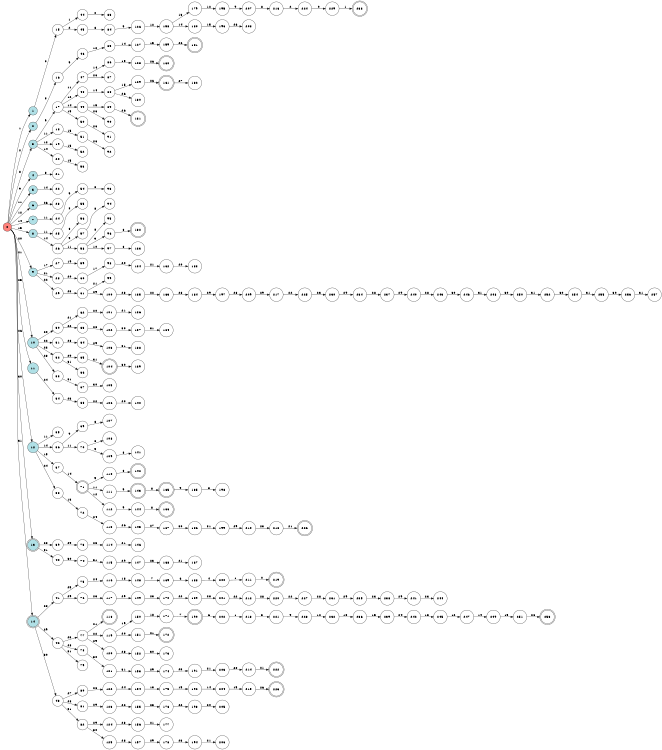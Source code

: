 digraph APTA {
__start0 [label="" shape="none"];

rankdir=LR;
size="8,5";

s0 [style="filled", color="black", fillcolor="#ff817b" shape="circle", label="0"];
s1 [style="filled", color="black", fillcolor="powderblue" shape="circle", label="1"];
s2 [style="filled", color="black", fillcolor="powderblue" shape="circle", label="2"];
s3 [style="filled", color="black", fillcolor="powderblue" shape="circle", label="3"];
s4 [style="filled", color="black", fillcolor="powderblue" shape="circle", label="4"];
s5 [style="filled", color="black", fillcolor="powderblue" shape="circle", label="5"];
s6 [style="filled", color="black", fillcolor="powderblue" shape="circle", label="6"];
s7 [style="filled", color="black", fillcolor="powderblue" shape="circle", label="7"];
s8 [style="filled", color="black", fillcolor="powderblue" shape="circle", label="8"];
s9 [style="filled", color="black", fillcolor="powderblue" shape="circle", label="9"];
s10 [style="filled", color="black", fillcolor="powderblue" shape="circle", label="10"];
s11 [style="filled", color="black", fillcolor="powderblue" shape="circle", label="11"];
s12 [style="filled", color="black", fillcolor="powderblue" shape="circle", label="12"];
s13 [style="rounded,filled", color="black", fillcolor="powderblue" shape="doublecircle", label="13"];
s14 [style="rounded,filled", color="black", fillcolor="powderblue" shape="doublecircle", label="14"];
s15 [style="filled", color="black", fillcolor="white" shape="circle", label="15"];
s16 [style="filled", color="black", fillcolor="white" shape="circle", label="16"];
s17 [style="filled", color="black", fillcolor="white" shape="circle", label="17"];
s18 [style="filled", color="black", fillcolor="white" shape="circle", label="18"];
s19 [style="filled", color="black", fillcolor="white" shape="circle", label="19"];
s20 [style="filled", color="black", fillcolor="white" shape="circle", label="20"];
s21 [style="filled", color="black", fillcolor="white" shape="circle", label="21"];
s22 [style="filled", color="black", fillcolor="white" shape="circle", label="22"];
s23 [style="filled", color="black", fillcolor="white" shape="circle", label="23"];
s24 [style="filled", color="black", fillcolor="white" shape="circle", label="24"];
s25 [style="filled", color="black", fillcolor="white" shape="circle", label="25"];
s26 [style="filled", color="black", fillcolor="white" shape="circle", label="26"];
s27 [style="filled", color="black", fillcolor="white" shape="circle", label="27"];
s28 [style="filled", color="black", fillcolor="white" shape="circle", label="28"];
s29 [style="filled", color="black", fillcolor="white" shape="circle", label="29"];
s30 [style="filled", color="black", fillcolor="white" shape="circle", label="30"];
s31 [style="filled", color="black", fillcolor="white" shape="circle", label="31"];
s32 [style="filled", color="black", fillcolor="white" shape="circle", label="32"];
s33 [style="filled", color="black", fillcolor="white" shape="circle", label="33"];
s34 [style="filled", color="black", fillcolor="white" shape="circle", label="34"];
s35 [style="filled", color="black", fillcolor="white" shape="circle", label="35"];
s36 [style="filled", color="black", fillcolor="white" shape="circle", label="36"];
s37 [style="filled", color="black", fillcolor="white" shape="circle", label="37"];
s38 [style="filled", color="black", fillcolor="white" shape="circle", label="38"];
s39 [style="filled", color="black", fillcolor="white" shape="circle", label="39"];
s40 [style="filled", color="black", fillcolor="white" shape="circle", label="40"];
s41 [style="filled", color="black", fillcolor="white" shape="circle", label="41"];
s42 [style="filled", color="black", fillcolor="white" shape="circle", label="42"];
s43 [style="filled", color="black", fillcolor="white" shape="circle", label="43"];
s44 [style="filled", color="black", fillcolor="white" shape="circle", label="44"];
s45 [style="filled", color="black", fillcolor="white" shape="circle", label="45"];
s46 [style="filled", color="black", fillcolor="white" shape="circle", label="46"];
s47 [style="filled", color="black", fillcolor="white" shape="circle", label="47"];
s48 [style="filled", color="black", fillcolor="white" shape="circle", label="48"];
s49 [style="filled", color="black", fillcolor="white" shape="circle", label="49"];
s50 [style="filled", color="black", fillcolor="white" shape="circle", label="50"];
s51 [style="filled", color="black", fillcolor="white" shape="circle", label="51"];
s52 [style="filled", color="black", fillcolor="white" shape="circle", label="52"];
s53 [style="filled", color="black", fillcolor="white" shape="circle", label="53"];
s54 [style="filled", color="black", fillcolor="white" shape="circle", label="54"];
s55 [style="filled", color="black", fillcolor="white" shape="circle", label="55"];
s56 [style="filled", color="black", fillcolor="white" shape="circle", label="56"];
s57 [style="filled", color="black", fillcolor="white" shape="circle", label="57"];
s58 [style="filled", color="black", fillcolor="white" shape="circle", label="58"];
s59 [style="filled", color="black", fillcolor="white" shape="circle", label="59"];
s60 [style="filled", color="black", fillcolor="white" shape="circle", label="60"];
s61 [style="filled", color="black", fillcolor="white" shape="circle", label="61"];
s62 [style="filled", color="black", fillcolor="white" shape="circle", label="62"];
s63 [style="filled", color="black", fillcolor="white" shape="circle", label="63"];
s64 [style="filled", color="black", fillcolor="white" shape="circle", label="64"];
s65 [style="filled", color="black", fillcolor="white" shape="circle", label="65"];
s66 [style="filled", color="black", fillcolor="white" shape="circle", label="66"];
s67 [style="filled", color="black", fillcolor="white" shape="circle", label="67"];
s68 [style="filled", color="black", fillcolor="white" shape="circle", label="68"];
s69 [style="filled", color="black", fillcolor="white" shape="circle", label="69"];
s70 [style="filled", color="black", fillcolor="white" shape="circle", label="70"];
s71 [style="rounded,filled", color="black", fillcolor="white" shape="doublecircle", label="71"];
s72 [style="filled", color="black", fillcolor="white" shape="circle", label="72"];
s73 [style="filled", color="black", fillcolor="white" shape="circle", label="73"];
s74 [style="filled", color="black", fillcolor="white" shape="circle", label="74"];
s75 [style="filled", color="black", fillcolor="white" shape="circle", label="75"];
s76 [style="filled", color="black", fillcolor="white" shape="circle", label="76"];
s77 [style="filled", color="black", fillcolor="white" shape="circle", label="77"];
s78 [style="filled", color="black", fillcolor="white" shape="circle", label="78"];
s79 [style="filled", color="black", fillcolor="white" shape="circle", label="79"];
s80 [style="filled", color="black", fillcolor="white" shape="circle", label="80"];
s81 [style="filled", color="black", fillcolor="white" shape="circle", label="81"];
s82 [style="filled", color="black", fillcolor="white" shape="circle", label="82"];
s83 [style="filled", color="black", fillcolor="white" shape="circle", label="83"];
s84 [style="filled", color="black", fillcolor="white" shape="circle", label="84"];
s85 [style="filled", color="black", fillcolor="white" shape="circle", label="85"];
s86 [style="filled", color="black", fillcolor="white" shape="circle", label="86"];
s87 [style="filled", color="black", fillcolor="white" shape="circle", label="87"];
s88 [style="filled", color="black", fillcolor="white" shape="circle", label="88"];
s89 [style="filled", color="black", fillcolor="white" shape="circle", label="89"];
s90 [style="filled", color="black", fillcolor="white" shape="circle", label="90"];
s91 [style="filled", color="black", fillcolor="white" shape="circle", label="91"];
s92 [style="filled", color="black", fillcolor="white" shape="circle", label="92"];
s93 [style="filled", color="black", fillcolor="white" shape="circle", label="93"];
s94 [style="filled", color="black", fillcolor="white" shape="circle", label="94"];
s95 [style="filled", color="black", fillcolor="white" shape="circle", label="95"];
s96 [style="filled", color="black", fillcolor="white" shape="circle", label="96"];
s97 [style="filled", color="black", fillcolor="white" shape="circle", label="97"];
s98 [style="filled", color="black", fillcolor="white" shape="circle", label="98"];
s99 [style="filled", color="black", fillcolor="white" shape="circle", label="99"];
s100 [style="filled", color="black", fillcolor="white" shape="circle", label="100"];
s101 [style="filled", color="black", fillcolor="white" shape="circle", label="101"];
s102 [style="filled", color="black", fillcolor="white" shape="circle", label="102"];
s103 [style="filled", color="black", fillcolor="white" shape="circle", label="103"];
s104 [style="rounded,filled", color="black", fillcolor="white" shape="doublecircle", label="104"];
s105 [style="filled", color="black", fillcolor="white" shape="circle", label="105"];
s106 [style="filled", color="black", fillcolor="white" shape="circle", label="106"];
s107 [style="filled", color="black", fillcolor="white" shape="circle", label="107"];
s108 [style="filled", color="black", fillcolor="white" shape="circle", label="108"];
s109 [style="filled", color="black", fillcolor="white" shape="circle", label="109"];
s110 [style="filled", color="black", fillcolor="white" shape="circle", label="110"];
s111 [style="filled", color="black", fillcolor="white" shape="circle", label="111"];
s112 [style="filled", color="black", fillcolor="white" shape="circle", label="112"];
s113 [style="filled", color="black", fillcolor="white" shape="circle", label="113"];
s114 [style="filled", color="black", fillcolor="white" shape="circle", label="114"];
s115 [style="filled", color="black", fillcolor="white" shape="circle", label="115"];
s116 [style="filled", color="black", fillcolor="white" shape="circle", label="116"];
s117 [style="filled", color="black", fillcolor="white" shape="circle", label="117"];
s118 [style="rounded,filled", color="black", fillcolor="white" shape="doublecircle", label="118"];
s119 [style="filled", color="black", fillcolor="white" shape="circle", label="119"];
s120 [style="filled", color="black", fillcolor="white" shape="circle", label="120"];
s121 [style="filled", color="black", fillcolor="white" shape="circle", label="121"];
s122 [style="filled", color="black", fillcolor="white" shape="circle", label="122"];
s123 [style="filled", color="black", fillcolor="white" shape="circle", label="123"];
s124 [style="filled", color="black", fillcolor="white" shape="circle", label="124"];
s125 [style="filled", color="black", fillcolor="white" shape="circle", label="125"];
s126 [style="filled", color="black", fillcolor="white" shape="circle", label="126"];
s127 [style="filled", color="black", fillcolor="white" shape="circle", label="127"];
s128 [style="filled", color="black", fillcolor="white" shape="circle", label="128"];
s129 [style="filled", color="black", fillcolor="white" shape="circle", label="129"];
s130 [style="filled", color="black", fillcolor="white" shape="circle", label="130"];
s131 [style="rounded,filled", color="black", fillcolor="white" shape="doublecircle", label="131"];
s132 [style="rounded,filled", color="black", fillcolor="white" shape="doublecircle", label="132"];
s133 [style="filled", color="black", fillcolor="white" shape="circle", label="133"];
s134 [style="filled", color="black", fillcolor="white" shape="circle", label="134"];
s135 [style="filled", color="black", fillcolor="white" shape="circle", label="135"];
s136 [style="filled", color="black", fillcolor="white" shape="circle", label="136"];
s137 [style="filled", color="black", fillcolor="white" shape="circle", label="137"];
s138 [style="filled", color="black", fillcolor="white" shape="circle", label="138"];
s139 [style="filled", color="black", fillcolor="white" shape="circle", label="139"];
s140 [style="filled", color="black", fillcolor="white" shape="circle", label="140"];
s141 [style="filled", color="black", fillcolor="white" shape="circle", label="141"];
s142 [style="rounded,filled", color="black", fillcolor="white" shape="doublecircle", label="142"];
s143 [style="rounded,filled", color="black", fillcolor="white" shape="doublecircle", label="143"];
s144 [style="filled", color="black", fillcolor="white" shape="circle", label="144"];
s145 [style="filled", color="black", fillcolor="white" shape="circle", label="145"];
s146 [style="filled", color="black", fillcolor="white" shape="circle", label="146"];
s147 [style="filled", color="black", fillcolor="white" shape="circle", label="147"];
s148 [style="filled", color="black", fillcolor="white" shape="circle", label="148"];
s149 [style="filled", color="black", fillcolor="white" shape="circle", label="149"];
s150 [style="filled", color="black", fillcolor="white" shape="circle", label="150"];
s151 [style="filled", color="black", fillcolor="white" shape="circle", label="151"];
s152 [style="filled", color="black", fillcolor="white" shape="circle", label="152"];
s153 [style="filled", color="black", fillcolor="white" shape="circle", label="153"];
s154 [style="filled", color="black", fillcolor="white" shape="circle", label="154"];
s155 [style="filled", color="black", fillcolor="white" shape="circle", label="155"];
s156 [style="filled", color="black", fillcolor="white" shape="circle", label="156"];
s157 [style="filled", color="black", fillcolor="white" shape="circle", label="157"];
s158 [style="filled", color="black", fillcolor="white" shape="circle", label="158"];
s159 [style="filled", color="black", fillcolor="white" shape="circle", label="159"];
s160 [style="rounded,filled", color="black", fillcolor="white" shape="doublecircle", label="160"];
s161 [style="rounded,filled", color="black", fillcolor="white" shape="doublecircle", label="161"];
s162 [style="filled", color="black", fillcolor="white" shape="circle", label="162"];
s163 [style="filled", color="black", fillcolor="white" shape="circle", label="163"];
s164 [style="filled", color="black", fillcolor="white" shape="circle", label="164"];
s165 [style="rounded,filled", color="black", fillcolor="white" shape="doublecircle", label="165"];
s166 [style="rounded,filled", color="black", fillcolor="white" shape="doublecircle", label="166"];
s167 [style="filled", color="black", fillcolor="white" shape="circle", label="167"];
s168 [style="filled", color="black", fillcolor="white" shape="circle", label="168"];
s169 [style="filled", color="black", fillcolor="white" shape="circle", label="169"];
s170 [style="filled", color="black", fillcolor="white" shape="circle", label="170"];
s171 [style="filled", color="black", fillcolor="white" shape="circle", label="171"];
s172 [style="rounded,filled", color="black", fillcolor="white" shape="doublecircle", label="172"];
s173 [style="filled", color="black", fillcolor="white" shape="circle", label="173"];
s174 [style="filled", color="black", fillcolor="white" shape="circle", label="174"];
s175 [style="filled", color="black", fillcolor="white" shape="circle", label="175"];
s176 [style="filled", color="black", fillcolor="white" shape="circle", label="176"];
s177 [style="filled", color="black", fillcolor="white" shape="circle", label="177"];
s178 [style="filled", color="black", fillcolor="white" shape="circle", label="178"];
s179 [style="filled", color="black", fillcolor="white" shape="circle", label="179"];
s180 [style="filled", color="black", fillcolor="white" shape="circle", label="180"];
s181 [style="rounded,filled", color="black", fillcolor="white" shape="doublecircle", label="181"];
s182 [style="filled", color="black", fillcolor="white" shape="circle", label="182"];
s183 [style="filled", color="black", fillcolor="white" shape="circle", label="183"];
s184 [style="filled", color="black", fillcolor="white" shape="circle", label="184"];
s185 [style="filled", color="black", fillcolor="white" shape="circle", label="185"];
s186 [style="filled", color="black", fillcolor="white" shape="circle", label="186"];
s187 [style="filled", color="black", fillcolor="white" shape="circle", label="187"];
s188 [style="filled", color="black", fillcolor="white" shape="circle", label="188"];
s189 [style="filled", color="black", fillcolor="white" shape="circle", label="189"];
s190 [style="rounded,filled", color="black", fillcolor="white" shape="doublecircle", label="190"];
s191 [style="filled", color="black", fillcolor="white" shape="circle", label="191"];
s192 [style="filled", color="black", fillcolor="white" shape="circle", label="192"];
s193 [style="filled", color="black", fillcolor="white" shape="circle", label="193"];
s194 [style="filled", color="black", fillcolor="white" shape="circle", label="194"];
s195 [style="filled", color="black", fillcolor="white" shape="circle", label="195"];
s196 [style="filled", color="black", fillcolor="white" shape="circle", label="196"];
s197 [style="filled", color="black", fillcolor="white" shape="circle", label="197"];
s198 [style="filled", color="black", fillcolor="white" shape="circle", label="198"];
s199 [style="filled", color="black", fillcolor="white" shape="circle", label="199"];
s200 [style="filled", color="black", fillcolor="white" shape="circle", label="200"];
s201 [style="filled", color="black", fillcolor="white" shape="circle", label="201"];
s202 [style="filled", color="black", fillcolor="white" shape="circle", label="202"];
s203 [style="filled", color="black", fillcolor="white" shape="circle", label="203"];
s204 [style="filled", color="black", fillcolor="white" shape="circle", label="204"];
s205 [style="filled", color="black", fillcolor="white" shape="circle", label="205"];
s206 [style="filled", color="black", fillcolor="white" shape="circle", label="206"];
s207 [style="filled", color="black", fillcolor="white" shape="circle", label="207"];
s208 [style="filled", color="black", fillcolor="white" shape="circle", label="208"];
s209 [style="filled", color="black", fillcolor="white" shape="circle", label="209"];
s210 [style="filled", color="black", fillcolor="white" shape="circle", label="210"];
s211 [style="filled", color="black", fillcolor="white" shape="circle", label="211"];
s212 [style="filled", color="black", fillcolor="white" shape="circle", label="212"];
s213 [style="filled", color="black", fillcolor="white" shape="circle", label="213"];
s214 [style="filled", color="black", fillcolor="white" shape="circle", label="214"];
s215 [style="filled", color="black", fillcolor="white" shape="circle", label="215"];
s216 [style="filled", color="black", fillcolor="white" shape="circle", label="216"];
s217 [style="filled", color="black", fillcolor="white" shape="circle", label="217"];
s218 [style="filled", color="black", fillcolor="white" shape="circle", label="218"];
s219 [style="rounded,filled", color="black", fillcolor="white" shape="doublecircle", label="219"];
s220 [style="filled", color="black", fillcolor="white" shape="circle", label="220"];
s221 [style="filled", color="black", fillcolor="white" shape="circle", label="221"];
s222 [style="rounded,filled", color="black", fillcolor="white" shape="doublecircle", label="222"];
s223 [style="rounded,filled", color="black", fillcolor="white" shape="doublecircle", label="223"];
s224 [style="filled", color="black", fillcolor="white" shape="circle", label="224"];
s225 [style="filled", color="black", fillcolor="white" shape="circle", label="225"];
s226 [style="rounded,filled", color="black", fillcolor="white" shape="doublecircle", label="226"];
s227 [style="filled", color="black", fillcolor="white" shape="circle", label="227"];
s228 [style="filled", color="black", fillcolor="white" shape="circle", label="228"];
s229 [style="filled", color="black", fillcolor="white" shape="circle", label="229"];
s230 [style="filled", color="black", fillcolor="white" shape="circle", label="230"];
s231 [style="filled", color="black", fillcolor="white" shape="circle", label="231"];
s232 [style="filled", color="black", fillcolor="white" shape="circle", label="232"];
s233 [style="rounded,filled", color="black", fillcolor="white" shape="doublecircle", label="233"];
s234 [style="filled", color="black", fillcolor="white" shape="circle", label="234"];
s235 [style="filled", color="black", fillcolor="white" shape="circle", label="235"];
s236 [style="filled", color="black", fillcolor="white" shape="circle", label="236"];
s237 [style="filled", color="black", fillcolor="white" shape="circle", label="237"];
s238 [style="filled", color="black", fillcolor="white" shape="circle", label="238"];
s239 [style="filled", color="black", fillcolor="white" shape="circle", label="239"];
s240 [style="filled", color="black", fillcolor="white" shape="circle", label="240"];
s241 [style="filled", color="black", fillcolor="white" shape="circle", label="241"];
s242 [style="filled", color="black", fillcolor="white" shape="circle", label="242"];
s243 [style="filled", color="black", fillcolor="white" shape="circle", label="243"];
s244 [style="filled", color="black", fillcolor="white" shape="circle", label="244"];
s245 [style="filled", color="black", fillcolor="white" shape="circle", label="245"];
s246 [style="filled", color="black", fillcolor="white" shape="circle", label="246"];
s247 [style="filled", color="black", fillcolor="white" shape="circle", label="247"];
s248 [style="filled", color="black", fillcolor="white" shape="circle", label="248"];
s249 [style="filled", color="black", fillcolor="white" shape="circle", label="249"];
s250 [style="filled", color="black", fillcolor="white" shape="circle", label="250"];
s251 [style="filled", color="black", fillcolor="white" shape="circle", label="251"];
s252 [style="filled", color="black", fillcolor="white" shape="circle", label="252"];
s253 [style="rounded,filled", color="black", fillcolor="white" shape="doublecircle", label="253"];
s254 [style="filled", color="black", fillcolor="white" shape="circle", label="254"];
s255 [style="filled", color="black", fillcolor="white" shape="circle", label="255"];
s256 [style="filled", color="black", fillcolor="white" shape="circle", label="256"];
s257 [style="filled", color="black", fillcolor="white" shape="circle", label="257"];
s0 -> s1 [label="1"];
s0 -> s2 [label="2"];
s0 -> s3 [label="8"];
s0 -> s4 [label="9"];
s0 -> s5 [label="11"];
s0 -> s6 [label="12"];
s0 -> s7 [label="14"];
s0 -> s8 [label="15"];
s0 -> s9 [label="20"];
s0 -> s10 [label="21"];
s0 -> s11 [label="25"];
s0 -> s12 [label="26"];
s0 -> s13 [label="30"];
s0 -> s14 [label="31"];
s1 -> s15 [label="0"];
s2 -> s16 [label="8"];
s3 -> s17 [label="9"];
s3 -> s18 [label="11"];
s3 -> s19 [label="12"];
s3 -> s20 [label="14"];
s4 -> s21 [label="8"];
s5 -> s22 [label="14"];
s6 -> s23 [label="26"];
s7 -> s24 [label="11"];
s8 -> s25 [label="11"];
s8 -> s26 [label="14"];
s9 -> s27 [label="17"];
s9 -> s28 [label="21"];
s9 -> s29 [label="22"];
s10 -> s30 [label="20"];
s10 -> s31 [label="22"];
s10 -> s32 [label="23"];
s10 -> s33 [label="28"];
s11 -> s34 [label="24"];
s12 -> s35 [label="11"];
s12 -> s36 [label="14"];
s12 -> s37 [label="15"];
s12 -> s38 [label="24"];
s13 -> s39 [label="28"];
s13 -> s40 [label="31"];
s14 -> s41 [label="28"];
s14 -> s42 [label="29"];
s14 -> s43 [label="30"];
s15 -> s44 [label="1"];
s15 -> s45 [label="2"];
s16 -> s46 [label="9"];
s17 -> s47 [label="11"];
s17 -> s48 [label="12"];
s17 -> s49 [label="14"];
s17 -> s50 [label="15"];
s18 -> s51 [label="15"];
s19 -> s52 [label="15"];
s20 -> s53 [label="15"];
s24 -> s54 [label="9"];
s25 -> s55 [label="8"];
s26 -> s56 [label="8"];
s26 -> s57 [label="9"];
s26 -> s58 [label="11"];
s27 -> s59 [label="19"];
s28 -> s60 [label="20"];
s29 -> s61 [label="23"];
s30 -> s62 [label="21"];
s30 -> s63 [label="22"];
s31 -> s64 [label="28"];
s32 -> s65 [label="29"];
s32 -> s66 [label="31"];
s33 -> s67 [label="31"];
s34 -> s68 [label="23"];
s36 -> s69 [label="9"];
s36 -> s70 [label="11"];
s37 -> s71 [label="14"];
s38 -> s72 [label="13"];
s39 -> s73 [label="29"];
s40 -> s74 [label="30"];
s41 -> s75 [label="25"];
s41 -> s76 [label="29"];
s42 -> s77 [label="23"];
s42 -> s78 [label="28"];
s42 -> s79 [label="31"];
s43 -> s80 [label="27"];
s43 -> s81 [label="28"];
s43 -> s82 [label="31"];
s44 -> s83 [label="0"];
s45 -> s84 [label="8"];
s46 -> s85 [label="12"];
s47 -> s86 [label="14"];
s47 -> s87 [label="26"];
s48 -> s88 [label="14"];
s49 -> s89 [label="15"];
s49 -> s90 [label="26"];
s50 -> s91 [label="26"];
s51 -> s92 [label="26"];
s54 -> s93 [label="8"];
s57 -> s94 [label="8"];
s58 -> s95 [label="8"];
s58 -> s96 [label="9"];
s58 -> s97 [label="10"];
s60 -> s98 [label="17"];
s61 -> s99 [label="21"];
s61 -> s100 [label="29"];
s62 -> s101 [label="20"];
s63 -> s102 [label="28"];
s64 -> s103 [label="29"];
s65 -> s104 [label="31"];
s67 -> s105 [label="30"];
s68 -> s106 [label="22"];
s69 -> s107 [label="8"];
s70 -> s108 [label="8"];
s70 -> s109 [label="9"];
s71 -> s110 [label="9"];
s71 -> s111 [label="11"];
s71 -> s112 [label="12"];
s72 -> s113 [label="24"];
s73 -> s114 [label="23"];
s74 -> s115 [label="31"];
s75 -> s116 [label="24"];
s76 -> s117 [label="23"];
s77 -> s118 [label="21"];
s77 -> s119 [label="22"];
s77 -> s120 [label="29"];
s78 -> s121 [label="30"];
s80 -> s122 [label="26"];
s81 -> s123 [label="29"];
s82 -> s124 [label="29"];
s82 -> s125 [label="30"];
s84 -> s126 [label="9"];
s85 -> s127 [label="14"];
s86 -> s128 [label="15"];
s88 -> s129 [label="15"];
s88 -> s130 [label="26"];
s89 -> s131 [label="26"];
s96 -> s132 [label="8"];
s97 -> s133 [label="8"];
s98 -> s134 [label="20"];
s100 -> s135 [label="23"];
s101 -> s136 [label="21"];
s102 -> s137 [label="30"];
s103 -> s138 [label="31"];
s104 -> s139 [label="30"];
s106 -> s140 [label="20"];
s109 -> s141 [label="8"];
s110 -> s142 [label="8"];
s111 -> s143 [label="9"];
s112 -> s144 [label="9"];
s113 -> s145 [label="26"];
s114 -> s146 [label="21"];
s115 -> s147 [label="29"];
s116 -> s148 [label="18"];
s117 -> s149 [label="29"];
s119 -> s150 [label="19"];
s119 -> s151 [label="20"];
s120 -> s152 [label="28"];
s121 -> s153 [label="31"];
s122 -> s154 [label="24"];
s123 -> s155 [label="22"];
s124 -> s156 [label="23"];
s125 -> s157 [label="28"];
s126 -> s158 [label="12"];
s127 -> s159 [label="15"];
s128 -> s160 [label="26"];
s129 -> s161 [label="26"];
s134 -> s162 [label="21"];
s135 -> s163 [label="22"];
s137 -> s164 [label="31"];
s143 -> s165 [label="8"];
s144 -> s166 [label="8"];
s145 -> s167 [label="27"];
s147 -> s168 [label="23"];
s148 -> s169 [label="7"];
s149 -> s170 [label="23"];
s150 -> s171 [label="18"];
s151 -> s172 [label="21"];
s152 -> s173 [label="30"];
s153 -> s174 [label="29"];
s154 -> s175 [label="13"];
s155 -> s176 [label="23"];
s156 -> s177 [label="21"];
s157 -> s178 [label="29"];
s158 -> s179 [label="13"];
s158 -> s180 [label="14"];
s159 -> s181 [label="26"];
s161 -> s182 [label="27"];
s162 -> s183 [label="20"];
s163 -> s184 [label="28"];
s165 -> s185 [label="9"];
s167 -> s186 [label="30"];
s168 -> s187 [label="21"];
s169 -> s188 [label="6"];
s170 -> s189 [label="22"];
s171 -> s190 [label="7"];
s174 -> s191 [label="23"];
s175 -> s192 [label="15"];
s176 -> s193 [label="22"];
s178 -> s194 [label="23"];
s179 -> s195 [label="12"];
s180 -> s196 [label="15"];
s184 -> s197 [label="29"];
s185 -> s198 [label="8"];
s186 -> s199 [label="31"];
s188 -> s200 [label="4"];
s189 -> s201 [label="28"];
s190 -> s202 [label="6"];
s191 -> s203 [label="21"];
s192 -> s204 [label="14"];
s193 -> s205 [label="20"];
s194 -> s206 [label="21"];
s195 -> s207 [label="9"];
s196 -> s208 [label="26"];
s197 -> s209 [label="28"];
s199 -> s210 [label="29"];
s200 -> s211 [label="1"];
s201 -> s212 [label="22"];
s202 -> s213 [label="1"];
s203 -> s214 [label="20"];
s204 -> s215 [label="15"];
s207 -> s216 [label="8"];
s209 -> s217 [label="29"];
s210 -> s218 [label="23"];
s211 -> s219 [label="0"];
s212 -> s220 [label="28"];
s213 -> s221 [label="3"];
s214 -> s222 [label="21"];
s215 -> s223 [label="26"];
s216 -> s224 [label="2"];
s217 -> s225 [label="22"];
s218 -> s226 [label="21"];
s220 -> s227 [label="22"];
s221 -> s228 [label="9"];
s224 -> s229 [label="0"];
s225 -> s230 [label="23"];
s227 -> s231 [label="28"];
s228 -> s232 [label="12"];
s229 -> s233 [label="1"];
s230 -> s234 [label="29"];
s231 -> s235 [label="29"];
s232 -> s236 [label="13"];
s234 -> s237 [label="28"];
s235 -> s238 [label="23"];
s236 -> s239 [label="15"];
s237 -> s240 [label="29"];
s238 -> s241 [label="29"];
s239 -> s242 [label="24"];
s240 -> s243 [label="28"];
s241 -> s244 [label="23"];
s242 -> s245 [label="13"];
s243 -> s246 [label="30"];
s245 -> s247 [label="12"];
s246 -> s248 [label="31"];
s247 -> s249 [label="14"];
s248 -> s250 [label="30"];
s249 -> s251 [label="15"];
s250 -> s252 [label="31"];
s251 -> s253 [label="26"];
s252 -> s254 [label="30"];
s254 -> s255 [label="31"];
s255 -> s256 [label="30"];
s256 -> s257 [label="31"];

}